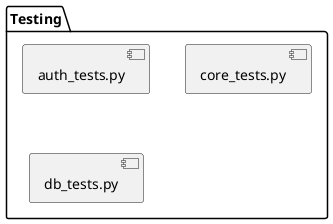 @startuml

package "Testing" {
    [auth_tests.py]
    [core_tests.py]
    [db_tests.py]
}

@enduml
